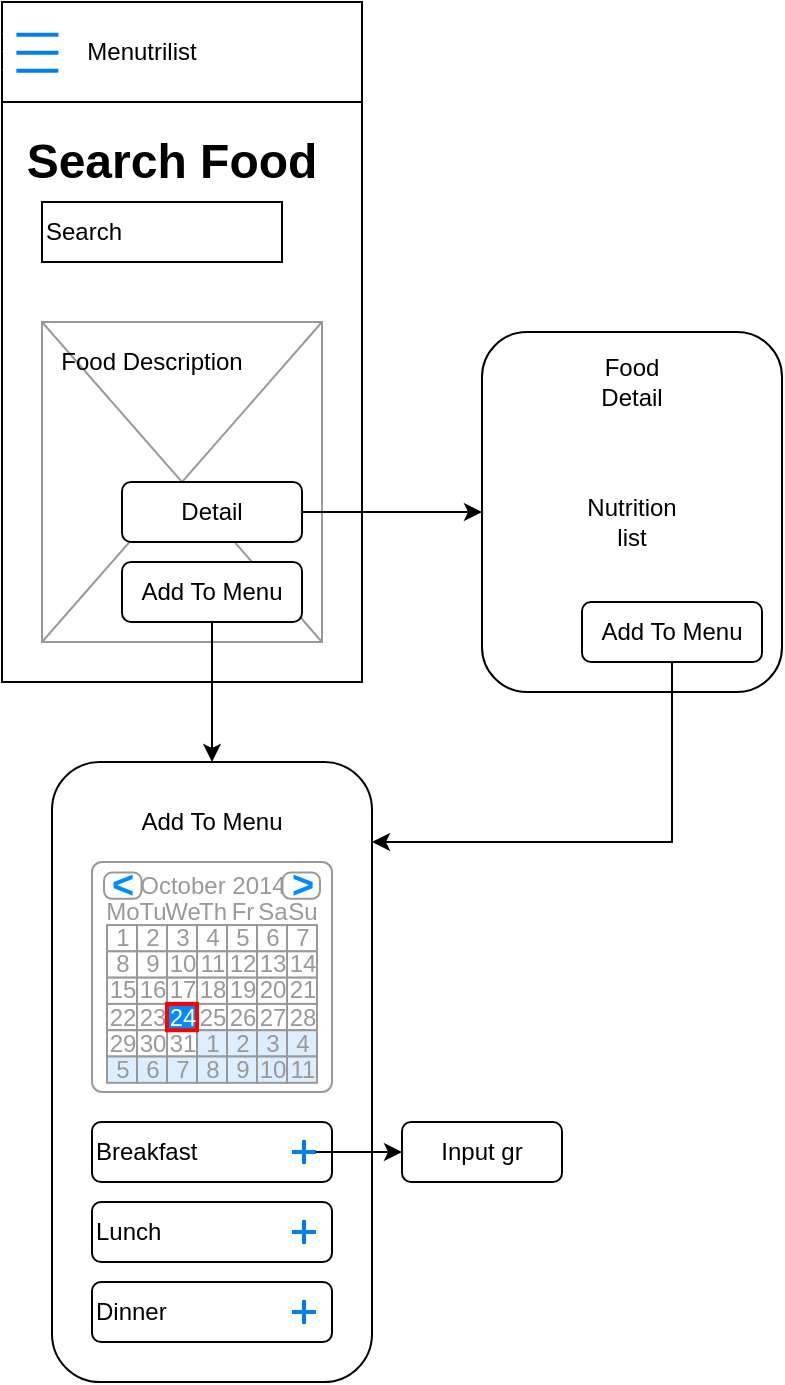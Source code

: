 <mxfile version="13.9.5" type="device"><diagram id="2GQPeQamYAKLokm9fU1y" name="Page-1"><mxGraphModel dx="1108" dy="550" grid="1" gridSize="10" guides="1" tooltips="1" connect="1" arrows="1" fold="1" page="1" pageScale="1" pageWidth="850" pageHeight="1100" math="0" shadow="0"><root><mxCell id="0"/><mxCell id="1" parent="0"/><mxCell id="xiatY-qr1T2qHxslkEMu-1" value="" style="rounded=0;whiteSpace=wrap;html=1;" vertex="1" parent="1"><mxGeometry x="120" y="40" width="180" height="340" as="geometry"/></mxCell><mxCell id="xiatY-qr1T2qHxslkEMu-2" value="" style="rounded=0;whiteSpace=wrap;html=1;" vertex="1" parent="1"><mxGeometry x="120" y="40" width="180" height="50" as="geometry"/></mxCell><mxCell id="xiatY-qr1T2qHxslkEMu-3" value="" style="html=1;verticalLabelPosition=bottom;align=center;labelBackgroundColor=#ffffff;verticalAlign=top;strokeWidth=2;strokeColor=#0080F0;shadow=0;dashed=0;shape=mxgraph.ios7.icons.most_viewed;pointerEvents=1" vertex="1" parent="1"><mxGeometry x="120" y="54" width="28.2" height="22.8" as="geometry"/></mxCell><mxCell id="xiatY-qr1T2qHxslkEMu-4" value="Menutrilist" style="text;html=1;strokeColor=none;fillColor=none;align=center;verticalAlign=middle;whiteSpace=wrap;rounded=0;" vertex="1" parent="1"><mxGeometry x="160" y="55" width="60" height="20" as="geometry"/></mxCell><mxCell id="xiatY-qr1T2qHxslkEMu-5" value="&lt;font style=&quot;font-size: 24px&quot;&gt;&lt;b&gt;Search Food&lt;/b&gt;&lt;/font&gt;" style="text;html=1;strokeColor=none;fillColor=none;align=center;verticalAlign=middle;whiteSpace=wrap;rounded=0;" vertex="1" parent="1"><mxGeometry x="130" y="110" width="150" height="20" as="geometry"/></mxCell><mxCell id="xiatY-qr1T2qHxslkEMu-6" value="Search" style="rounded=0;whiteSpace=wrap;html=1;align=left;" vertex="1" parent="1"><mxGeometry x="140" y="140" width="120" height="30" as="geometry"/></mxCell><mxCell id="xiatY-qr1T2qHxslkEMu-7" value="" style="verticalLabelPosition=bottom;shadow=0;dashed=0;align=center;html=1;verticalAlign=top;strokeWidth=1;shape=mxgraph.mockup.graphics.simpleIcon;strokeColor=#999999;" vertex="1" parent="1"><mxGeometry x="140" y="200" width="140" height="160" as="geometry"/></mxCell><mxCell id="xiatY-qr1T2qHxslkEMu-81" style="edgeStyle=orthogonalEdgeStyle;rounded=0;orthogonalLoop=1;jettySize=auto;html=1;" edge="1" parent="1" source="xiatY-qr1T2qHxslkEMu-9" target="xiatY-qr1T2qHxslkEMu-18"><mxGeometry relative="1" as="geometry"/></mxCell><mxCell id="xiatY-qr1T2qHxslkEMu-9" value="Add To Menu" style="rounded=1;whiteSpace=wrap;html=1;" vertex="1" parent="1"><mxGeometry x="180" y="320" width="90" height="30" as="geometry"/></mxCell><mxCell id="xiatY-qr1T2qHxslkEMu-10" value="Food Description" style="text;html=1;strokeColor=none;fillColor=none;align=center;verticalAlign=middle;whiteSpace=wrap;rounded=0;" vertex="1" parent="1"><mxGeometry x="140" y="210" width="110" height="20" as="geometry"/></mxCell><mxCell id="xiatY-qr1T2qHxslkEMu-17" style="edgeStyle=orthogonalEdgeStyle;rounded=0;orthogonalLoop=1;jettySize=auto;html=1;" edge="1" parent="1" source="xiatY-qr1T2qHxslkEMu-11" target="xiatY-qr1T2qHxslkEMu-13"><mxGeometry relative="1" as="geometry"/></mxCell><mxCell id="xiatY-qr1T2qHxslkEMu-11" value="Detail" style="rounded=1;whiteSpace=wrap;html=1;" vertex="1" parent="1"><mxGeometry x="180" y="280" width="90" height="30" as="geometry"/></mxCell><mxCell id="xiatY-qr1T2qHxslkEMu-13" value="" style="rounded=1;whiteSpace=wrap;html=1;" vertex="1" parent="1"><mxGeometry x="360" y="205" width="150" height="180" as="geometry"/></mxCell><mxCell id="xiatY-qr1T2qHxslkEMu-15" value="Food Detail" style="text;html=1;strokeColor=none;fillColor=none;align=center;verticalAlign=middle;whiteSpace=wrap;rounded=0;" vertex="1" parent="1"><mxGeometry x="415" y="220" width="40" height="20" as="geometry"/></mxCell><mxCell id="xiatY-qr1T2qHxslkEMu-16" value="Nutrition list" style="text;html=1;strokeColor=none;fillColor=none;align=center;verticalAlign=middle;whiteSpace=wrap;rounded=0;" vertex="1" parent="1"><mxGeometry x="415" y="290" width="40" height="20" as="geometry"/></mxCell><mxCell id="xiatY-qr1T2qHxslkEMu-18" value="" style="rounded=1;whiteSpace=wrap;html=1;" vertex="1" parent="1"><mxGeometry x="145" y="420" width="160" height="310" as="geometry"/></mxCell><mxCell id="xiatY-qr1T2qHxslkEMu-19" value="Add To Menu" style="text;html=1;strokeColor=none;fillColor=none;align=center;verticalAlign=middle;whiteSpace=wrap;rounded=0;" vertex="1" parent="1"><mxGeometry x="185" y="440" width="80" height="20" as="geometry"/></mxCell><mxCell id="xiatY-qr1T2qHxslkEMu-20" value="" style="strokeWidth=1;shadow=0;dashed=0;align=center;html=1;shape=mxgraph.mockup.forms.rrect;rSize=5;strokeColor=#999999;fillColor=#ffffff;" vertex="1" parent="1"><mxGeometry x="165" y="470" width="120" height="115" as="geometry"/></mxCell><mxCell id="xiatY-qr1T2qHxslkEMu-21" value="October 2014" style="strokeWidth=1;shadow=0;dashed=0;align=center;html=1;shape=mxgraph.mockup.forms.anchor;fontColor=#999999;" vertex="1" parent="xiatY-qr1T2qHxslkEMu-20"><mxGeometry x="22.5" y="5.257" width="75" height="13.143" as="geometry"/></mxCell><mxCell id="xiatY-qr1T2qHxslkEMu-22" value="&lt;" style="strokeWidth=1;shadow=0;dashed=0;align=center;html=1;shape=mxgraph.mockup.forms.rrect;rSize=4;strokeColor=#999999;fontColor=#008cff;fontSize=19;fontStyle=1;" vertex="1" parent="xiatY-qr1T2qHxslkEMu-20"><mxGeometry x="6" y="5.257" width="18.75" height="13.143" as="geometry"/></mxCell><mxCell id="xiatY-qr1T2qHxslkEMu-23" value="&gt;" style="strokeWidth=1;shadow=0;dashed=0;align=center;html=1;shape=mxgraph.mockup.forms.rrect;rSize=4;strokeColor=#999999;fontColor=#008cff;fontSize=19;fontStyle=1;" vertex="1" parent="xiatY-qr1T2qHxslkEMu-20"><mxGeometry x="95.25" y="5.257" width="18.75" height="13.143" as="geometry"/></mxCell><mxCell id="xiatY-qr1T2qHxslkEMu-24" value="Mo" style="strokeWidth=1;shadow=0;dashed=0;align=center;html=1;shape=mxgraph.mockup.forms.anchor;fontColor=#999999;" vertex="1" parent="xiatY-qr1T2qHxslkEMu-20"><mxGeometry x="7.5" y="18.4" width="15" height="13.143" as="geometry"/></mxCell><mxCell id="xiatY-qr1T2qHxslkEMu-25" value="Tu" style="strokeWidth=1;shadow=0;dashed=0;align=center;html=1;shape=mxgraph.mockup.forms.anchor;fontColor=#999999;" vertex="1" parent="xiatY-qr1T2qHxslkEMu-20"><mxGeometry x="22.5" y="18.4" width="15" height="13.143" as="geometry"/></mxCell><mxCell id="xiatY-qr1T2qHxslkEMu-26" value="We" style="strokeWidth=1;shadow=0;dashed=0;align=center;html=1;shape=mxgraph.mockup.forms.anchor;fontColor=#999999;" vertex="1" parent="xiatY-qr1T2qHxslkEMu-20"><mxGeometry x="37.5" y="18.4" width="15" height="13.143" as="geometry"/></mxCell><mxCell id="xiatY-qr1T2qHxslkEMu-27" value="Th" style="strokeWidth=1;shadow=0;dashed=0;align=center;html=1;shape=mxgraph.mockup.forms.anchor;fontColor=#999999;" vertex="1" parent="xiatY-qr1T2qHxslkEMu-20"><mxGeometry x="52.5" y="18.4" width="15" height="13.143" as="geometry"/></mxCell><mxCell id="xiatY-qr1T2qHxslkEMu-28" value="Fr" style="strokeWidth=1;shadow=0;dashed=0;align=center;html=1;shape=mxgraph.mockup.forms.anchor;fontColor=#999999;" vertex="1" parent="xiatY-qr1T2qHxslkEMu-20"><mxGeometry x="67.5" y="18.4" width="15" height="13.143" as="geometry"/></mxCell><mxCell id="xiatY-qr1T2qHxslkEMu-29" value="Sa" style="strokeWidth=1;shadow=0;dashed=0;align=center;html=1;shape=mxgraph.mockup.forms.anchor;fontColor=#999999;" vertex="1" parent="xiatY-qr1T2qHxslkEMu-20"><mxGeometry x="82.5" y="18.4" width="15" height="13.143" as="geometry"/></mxCell><mxCell id="xiatY-qr1T2qHxslkEMu-30" value="Su" style="strokeWidth=1;shadow=0;dashed=0;align=center;html=1;shape=mxgraph.mockup.forms.anchor;fontColor=#999999;" vertex="1" parent="xiatY-qr1T2qHxslkEMu-20"><mxGeometry x="97.5" y="18.4" width="15" height="13.143" as="geometry"/></mxCell><mxCell id="xiatY-qr1T2qHxslkEMu-31" value="1" style="strokeWidth=1;shadow=0;dashed=0;align=center;html=1;shape=mxgraph.mockup.forms.rrect;rSize=0;strokeColor=#999999;fontColor=#999999;" vertex="1" parent="xiatY-qr1T2qHxslkEMu-20"><mxGeometry x="7.5" y="31.543" width="15" height="13.143" as="geometry"/></mxCell><mxCell id="xiatY-qr1T2qHxslkEMu-32" value="2" style="strokeWidth=1;shadow=0;dashed=0;align=center;html=1;shape=mxgraph.mockup.forms.rrect;rSize=0;strokeColor=#999999;fontColor=#999999;" vertex="1" parent="xiatY-qr1T2qHxslkEMu-20"><mxGeometry x="22.5" y="31.543" width="15" height="13.143" as="geometry"/></mxCell><mxCell id="xiatY-qr1T2qHxslkEMu-33" value="3" style="strokeWidth=1;shadow=0;dashed=0;align=center;html=1;shape=mxgraph.mockup.forms.rrect;rSize=0;strokeColor=#999999;fontColor=#999999;" vertex="1" parent="xiatY-qr1T2qHxslkEMu-20"><mxGeometry x="37.5" y="31.543" width="15" height="13.143" as="geometry"/></mxCell><mxCell id="xiatY-qr1T2qHxslkEMu-34" value="4" style="strokeWidth=1;shadow=0;dashed=0;align=center;html=1;shape=mxgraph.mockup.forms.rrect;rSize=0;strokeColor=#999999;fontColor=#999999;" vertex="1" parent="xiatY-qr1T2qHxslkEMu-20"><mxGeometry x="52.5" y="31.543" width="15" height="13.143" as="geometry"/></mxCell><mxCell id="xiatY-qr1T2qHxslkEMu-35" value="5" style="strokeWidth=1;shadow=0;dashed=0;align=center;html=1;shape=mxgraph.mockup.forms.rrect;rSize=0;strokeColor=#999999;fontColor=#999999;" vertex="1" parent="xiatY-qr1T2qHxslkEMu-20"><mxGeometry x="67.5" y="31.543" width="15" height="13.143" as="geometry"/></mxCell><mxCell id="xiatY-qr1T2qHxslkEMu-36" value="6" style="strokeWidth=1;shadow=0;dashed=0;align=center;html=1;shape=mxgraph.mockup.forms.rrect;rSize=0;strokeColor=#999999;fontColor=#999999;" vertex="1" parent="xiatY-qr1T2qHxslkEMu-20"><mxGeometry x="82.5" y="31.543" width="15" height="13.143" as="geometry"/></mxCell><mxCell id="xiatY-qr1T2qHxslkEMu-37" value="7" style="strokeWidth=1;shadow=0;dashed=0;align=center;html=1;shape=mxgraph.mockup.forms.rrect;rSize=0;strokeColor=#999999;fontColor=#999999;" vertex="1" parent="xiatY-qr1T2qHxslkEMu-20"><mxGeometry x="97.5" y="31.543" width="15" height="13.143" as="geometry"/></mxCell><mxCell id="xiatY-qr1T2qHxslkEMu-38" value="8" style="strokeWidth=1;shadow=0;dashed=0;align=center;html=1;shape=mxgraph.mockup.forms.rrect;rSize=0;strokeColor=#999999;fontColor=#999999;" vertex="1" parent="xiatY-qr1T2qHxslkEMu-20"><mxGeometry x="7.5" y="44.686" width="15" height="13.143" as="geometry"/></mxCell><mxCell id="xiatY-qr1T2qHxslkEMu-39" value="9" style="strokeWidth=1;shadow=0;dashed=0;align=center;html=1;shape=mxgraph.mockup.forms.rrect;rSize=0;strokeColor=#999999;fontColor=#999999;" vertex="1" parent="xiatY-qr1T2qHxslkEMu-20"><mxGeometry x="22.5" y="44.686" width="15" height="13.143" as="geometry"/></mxCell><mxCell id="xiatY-qr1T2qHxslkEMu-40" value="10" style="strokeWidth=1;shadow=0;dashed=0;align=center;html=1;shape=mxgraph.mockup.forms.rrect;rSize=0;strokeColor=#999999;fontColor=#999999;" vertex="1" parent="xiatY-qr1T2qHxslkEMu-20"><mxGeometry x="37.5" y="44.686" width="15" height="13.143" as="geometry"/></mxCell><mxCell id="xiatY-qr1T2qHxslkEMu-41" value="11" style="strokeWidth=1;shadow=0;dashed=0;align=center;html=1;shape=mxgraph.mockup.forms.rrect;rSize=0;strokeColor=#999999;fontColor=#999999;" vertex="1" parent="xiatY-qr1T2qHxslkEMu-20"><mxGeometry x="52.5" y="44.686" width="15" height="13.143" as="geometry"/></mxCell><mxCell id="xiatY-qr1T2qHxslkEMu-42" value="12" style="strokeWidth=1;shadow=0;dashed=0;align=center;html=1;shape=mxgraph.mockup.forms.rrect;rSize=0;strokeColor=#999999;fontColor=#999999;" vertex="1" parent="xiatY-qr1T2qHxslkEMu-20"><mxGeometry x="67.5" y="44.686" width="15" height="13.143" as="geometry"/></mxCell><mxCell id="xiatY-qr1T2qHxslkEMu-43" value="13" style="strokeWidth=1;shadow=0;dashed=0;align=center;html=1;shape=mxgraph.mockup.forms.rrect;rSize=0;strokeColor=#999999;fontColor=#999999;" vertex="1" parent="xiatY-qr1T2qHxslkEMu-20"><mxGeometry x="82.5" y="44.686" width="15" height="13.143" as="geometry"/></mxCell><mxCell id="xiatY-qr1T2qHxslkEMu-44" value="14" style="strokeWidth=1;shadow=0;dashed=0;align=center;html=1;shape=mxgraph.mockup.forms.rrect;rSize=0;strokeColor=#999999;fontColor=#999999;" vertex="1" parent="xiatY-qr1T2qHxslkEMu-20"><mxGeometry x="97.5" y="44.686" width="15" height="13.143" as="geometry"/></mxCell><mxCell id="xiatY-qr1T2qHxslkEMu-45" value="15" style="strokeWidth=1;shadow=0;dashed=0;align=center;html=1;shape=mxgraph.mockup.forms.rrect;rSize=0;strokeColor=#999999;fontColor=#999999;" vertex="1" parent="xiatY-qr1T2qHxslkEMu-20"><mxGeometry x="7.5" y="57.829" width="15" height="13.143" as="geometry"/></mxCell><mxCell id="xiatY-qr1T2qHxslkEMu-46" value="16" style="strokeWidth=1;shadow=0;dashed=0;align=center;html=1;shape=mxgraph.mockup.forms.rrect;rSize=0;strokeColor=#999999;fontColor=#999999;" vertex="1" parent="xiatY-qr1T2qHxslkEMu-20"><mxGeometry x="22.5" y="57.829" width="15" height="13.143" as="geometry"/></mxCell><mxCell id="xiatY-qr1T2qHxslkEMu-47" value="17" style="strokeWidth=1;shadow=0;dashed=0;align=center;html=1;shape=mxgraph.mockup.forms.rrect;rSize=0;strokeColor=#999999;fontColor=#999999;" vertex="1" parent="xiatY-qr1T2qHxslkEMu-20"><mxGeometry x="37.5" y="57.829" width="15" height="13.143" as="geometry"/></mxCell><mxCell id="xiatY-qr1T2qHxslkEMu-48" value="18" style="strokeWidth=1;shadow=0;dashed=0;align=center;html=1;shape=mxgraph.mockup.forms.rrect;rSize=0;strokeColor=#999999;fontColor=#999999;" vertex="1" parent="xiatY-qr1T2qHxslkEMu-20"><mxGeometry x="52.5" y="57.829" width="15" height="13.143" as="geometry"/></mxCell><mxCell id="xiatY-qr1T2qHxslkEMu-49" value="19" style="strokeWidth=1;shadow=0;dashed=0;align=center;html=1;shape=mxgraph.mockup.forms.rrect;rSize=0;strokeColor=#999999;fontColor=#999999;" vertex="1" parent="xiatY-qr1T2qHxslkEMu-20"><mxGeometry x="67.5" y="57.829" width="15" height="13.143" as="geometry"/></mxCell><mxCell id="xiatY-qr1T2qHxslkEMu-50" value="20" style="strokeWidth=1;shadow=0;dashed=0;align=center;html=1;shape=mxgraph.mockup.forms.rrect;rSize=0;strokeColor=#999999;fontColor=#999999;" vertex="1" parent="xiatY-qr1T2qHxslkEMu-20"><mxGeometry x="82.5" y="57.829" width="15" height="13.143" as="geometry"/></mxCell><mxCell id="xiatY-qr1T2qHxslkEMu-51" value="21" style="strokeWidth=1;shadow=0;dashed=0;align=center;html=1;shape=mxgraph.mockup.forms.rrect;rSize=0;strokeColor=#999999;fontColor=#999999;" vertex="1" parent="xiatY-qr1T2qHxslkEMu-20"><mxGeometry x="97.5" y="57.829" width="15" height="13.143" as="geometry"/></mxCell><mxCell id="xiatY-qr1T2qHxslkEMu-52" value="22" style="strokeWidth=1;shadow=0;dashed=0;align=center;html=1;shape=mxgraph.mockup.forms.rrect;rSize=0;strokeColor=#999999;fontColor=#999999;" vertex="1" parent="xiatY-qr1T2qHxslkEMu-20"><mxGeometry x="7.5" y="70.971" width="15" height="13.143" as="geometry"/></mxCell><mxCell id="xiatY-qr1T2qHxslkEMu-53" value="23" style="strokeWidth=1;shadow=0;dashed=0;align=center;html=1;shape=mxgraph.mockup.forms.rrect;rSize=0;strokeColor=#999999;fontColor=#999999;" vertex="1" parent="xiatY-qr1T2qHxslkEMu-20"><mxGeometry x="22.5" y="70.971" width="15" height="13.143" as="geometry"/></mxCell><mxCell id="xiatY-qr1T2qHxslkEMu-54" value="25" style="strokeWidth=1;shadow=0;dashed=0;align=center;html=1;shape=mxgraph.mockup.forms.rrect;rSize=0;strokeColor=#999999;fontColor=#999999;" vertex="1" parent="xiatY-qr1T2qHxslkEMu-20"><mxGeometry x="52.5" y="70.971" width="15" height="13.143" as="geometry"/></mxCell><mxCell id="xiatY-qr1T2qHxslkEMu-55" value="26" style="strokeWidth=1;shadow=0;dashed=0;align=center;html=1;shape=mxgraph.mockup.forms.rrect;rSize=0;strokeColor=#999999;fontColor=#999999;" vertex="1" parent="xiatY-qr1T2qHxslkEMu-20"><mxGeometry x="67.5" y="70.971" width="15" height="13.143" as="geometry"/></mxCell><mxCell id="xiatY-qr1T2qHxslkEMu-56" value="27" style="strokeWidth=1;shadow=0;dashed=0;align=center;html=1;shape=mxgraph.mockup.forms.rrect;rSize=0;strokeColor=#999999;fontColor=#999999;" vertex="1" parent="xiatY-qr1T2qHxslkEMu-20"><mxGeometry x="82.5" y="70.971" width="15" height="13.143" as="geometry"/></mxCell><mxCell id="xiatY-qr1T2qHxslkEMu-57" value="28" style="strokeWidth=1;shadow=0;dashed=0;align=center;html=1;shape=mxgraph.mockup.forms.rrect;rSize=0;strokeColor=#999999;fontColor=#999999;" vertex="1" parent="xiatY-qr1T2qHxslkEMu-20"><mxGeometry x="97.5" y="70.971" width="15" height="13.143" as="geometry"/></mxCell><mxCell id="xiatY-qr1T2qHxslkEMu-58" value="29" style="strokeWidth=1;shadow=0;dashed=0;align=center;html=1;shape=mxgraph.mockup.forms.rrect;rSize=0;strokeColor=#999999;fontColor=#999999;" vertex="1" parent="xiatY-qr1T2qHxslkEMu-20"><mxGeometry x="7.5" y="84.114" width="15" height="13.143" as="geometry"/></mxCell><mxCell id="xiatY-qr1T2qHxslkEMu-59" value="30" style="strokeWidth=1;shadow=0;dashed=0;align=center;html=1;shape=mxgraph.mockup.forms.rrect;rSize=0;strokeColor=#999999;fontColor=#999999;" vertex="1" parent="xiatY-qr1T2qHxslkEMu-20"><mxGeometry x="22.5" y="84.114" width="15" height="13.143" as="geometry"/></mxCell><mxCell id="xiatY-qr1T2qHxslkEMu-60" value="31" style="strokeWidth=1;shadow=0;dashed=0;align=center;html=1;shape=mxgraph.mockup.forms.rrect;rSize=0;strokeColor=#999999;fontColor=#999999;" vertex="1" parent="xiatY-qr1T2qHxslkEMu-20"><mxGeometry x="37.5" y="84.114" width="15" height="13.143" as="geometry"/></mxCell><mxCell id="xiatY-qr1T2qHxslkEMu-61" value="1" style="strokeWidth=1;shadow=0;dashed=0;align=center;html=1;shape=mxgraph.mockup.forms.rrect;rSize=0;strokeColor=#999999;fontColor=#999999;fillColor=#ddeeff;" vertex="1" parent="xiatY-qr1T2qHxslkEMu-20"><mxGeometry x="52.5" y="84.114" width="15" height="13.143" as="geometry"/></mxCell><mxCell id="xiatY-qr1T2qHxslkEMu-62" value="2" style="strokeWidth=1;shadow=0;dashed=0;align=center;html=1;shape=mxgraph.mockup.forms.rrect;rSize=0;strokeColor=#999999;fontColor=#999999;fillColor=#ddeeff;" vertex="1" parent="xiatY-qr1T2qHxslkEMu-20"><mxGeometry x="67.5" y="84.114" width="15" height="13.143" as="geometry"/></mxCell><mxCell id="xiatY-qr1T2qHxslkEMu-63" value="3" style="strokeWidth=1;shadow=0;dashed=0;align=center;html=1;shape=mxgraph.mockup.forms.rrect;rSize=0;strokeColor=#999999;fontColor=#999999;fillColor=#ddeeff;" vertex="1" parent="xiatY-qr1T2qHxslkEMu-20"><mxGeometry x="82.5" y="84.114" width="15" height="13.143" as="geometry"/></mxCell><mxCell id="xiatY-qr1T2qHxslkEMu-64" value="4" style="strokeWidth=1;shadow=0;dashed=0;align=center;html=1;shape=mxgraph.mockup.forms.rrect;rSize=0;strokeColor=#999999;fontColor=#999999;fillColor=#ddeeff;" vertex="1" parent="xiatY-qr1T2qHxslkEMu-20"><mxGeometry x="97.5" y="84.114" width="15" height="13.143" as="geometry"/></mxCell><mxCell id="xiatY-qr1T2qHxslkEMu-65" value="5" style="strokeWidth=1;shadow=0;dashed=0;align=center;html=1;shape=mxgraph.mockup.forms.rrect;rSize=0;strokeColor=#999999;fontColor=#999999;fillColor=#ddeeff;" vertex="1" parent="xiatY-qr1T2qHxslkEMu-20"><mxGeometry x="7.5" y="97.257" width="15" height="13.143" as="geometry"/></mxCell><mxCell id="xiatY-qr1T2qHxslkEMu-66" value="6" style="strokeWidth=1;shadow=0;dashed=0;align=center;html=1;shape=mxgraph.mockup.forms.rrect;rSize=0;strokeColor=#999999;fontColor=#999999;fillColor=#ddeeff;" vertex="1" parent="xiatY-qr1T2qHxslkEMu-20"><mxGeometry x="22.5" y="97.257" width="15" height="13.143" as="geometry"/></mxCell><mxCell id="xiatY-qr1T2qHxslkEMu-67" value="7" style="strokeWidth=1;shadow=0;dashed=0;align=center;html=1;shape=mxgraph.mockup.forms.rrect;rSize=0;strokeColor=#999999;fontColor=#999999;fillColor=#ddeeff;" vertex="1" parent="xiatY-qr1T2qHxslkEMu-20"><mxGeometry x="37.5" y="97.257" width="15" height="13.143" as="geometry"/></mxCell><mxCell id="xiatY-qr1T2qHxslkEMu-68" value="8" style="strokeWidth=1;shadow=0;dashed=0;align=center;html=1;shape=mxgraph.mockup.forms.rrect;rSize=0;strokeColor=#999999;fontColor=#999999;fillColor=#ddeeff;" vertex="1" parent="xiatY-qr1T2qHxslkEMu-20"><mxGeometry x="52.5" y="97.257" width="15" height="13.143" as="geometry"/></mxCell><mxCell id="xiatY-qr1T2qHxslkEMu-69" value="9" style="strokeWidth=1;shadow=0;dashed=0;align=center;html=1;shape=mxgraph.mockup.forms.rrect;rSize=0;strokeColor=#999999;fontColor=#999999;fillColor=#ddeeff;" vertex="1" parent="xiatY-qr1T2qHxslkEMu-20"><mxGeometry x="67.5" y="97.257" width="15" height="13.143" as="geometry"/></mxCell><mxCell id="xiatY-qr1T2qHxslkEMu-70" value="10" style="strokeWidth=1;shadow=0;dashed=0;align=center;html=1;shape=mxgraph.mockup.forms.rrect;rSize=0;strokeColor=#999999;fontColor=#999999;fillColor=#ddeeff;" vertex="1" parent="xiatY-qr1T2qHxslkEMu-20"><mxGeometry x="82.5" y="97.257" width="15" height="13.143" as="geometry"/></mxCell><mxCell id="xiatY-qr1T2qHxslkEMu-71" value="11" style="strokeWidth=1;shadow=0;dashed=0;align=center;html=1;shape=mxgraph.mockup.forms.rrect;rSize=0;strokeColor=#999999;fontColor=#999999;fillColor=#ddeeff;" vertex="1" parent="xiatY-qr1T2qHxslkEMu-20"><mxGeometry x="97.5" y="97.257" width="15" height="13.143" as="geometry"/></mxCell><mxCell id="xiatY-qr1T2qHxslkEMu-72" value="24" style="strokeWidth=1;shadow=0;dashed=0;align=center;html=1;shape=mxgraph.mockup.forms.rrect;rSize=0;strokeColor=#ff0000;fontColor=#ffffff;strokeWidth=2;fillColor=#008cff;" vertex="1" parent="xiatY-qr1T2qHxslkEMu-20"><mxGeometry x="37.5" y="70.971" width="15" height="13.143" as="geometry"/></mxCell><mxCell id="xiatY-qr1T2qHxslkEMu-73" value="Breakfast" style="rounded=1;whiteSpace=wrap;html=1;align=left;" vertex="1" parent="1"><mxGeometry x="165" y="600" width="120" height="30" as="geometry"/></mxCell><mxCell id="xiatY-qr1T2qHxslkEMu-76" value="Lunch" style="rounded=1;whiteSpace=wrap;html=1;align=left;" vertex="1" parent="1"><mxGeometry x="165" y="640" width="120" height="30" as="geometry"/></mxCell><mxCell id="xiatY-qr1T2qHxslkEMu-77" value="Dinner" style="rounded=1;whiteSpace=wrap;html=1;align=left;" vertex="1" parent="1"><mxGeometry x="165" y="680" width="120" height="30" as="geometry"/></mxCell><mxCell id="xiatY-qr1T2qHxslkEMu-85" style="edgeStyle=orthogonalEdgeStyle;rounded=0;orthogonalLoop=1;jettySize=auto;html=1;" edge="1" parent="1" source="xiatY-qr1T2qHxslkEMu-78" target="xiatY-qr1T2qHxslkEMu-84"><mxGeometry relative="1" as="geometry"/></mxCell><mxCell id="xiatY-qr1T2qHxslkEMu-78" value="" style="html=1;verticalLabelPosition=bottom;labelBackgroundColor=#ffffff;verticalAlign=top;shadow=0;dashed=0;strokeWidth=2;shape=mxgraph.ios7.misc.flagged;strokeColor=#0080f0;" vertex="1" parent="1"><mxGeometry x="265" y="609" width="12" height="12" as="geometry"/></mxCell><mxCell id="xiatY-qr1T2qHxslkEMu-79" value="" style="html=1;verticalLabelPosition=bottom;labelBackgroundColor=#ffffff;verticalAlign=top;shadow=0;dashed=0;strokeWidth=2;shape=mxgraph.ios7.misc.flagged;strokeColor=#0080f0;" vertex="1" parent="1"><mxGeometry x="265" y="649" width="12" height="12" as="geometry"/></mxCell><mxCell id="xiatY-qr1T2qHxslkEMu-80" value="" style="html=1;verticalLabelPosition=bottom;labelBackgroundColor=#ffffff;verticalAlign=top;shadow=0;dashed=0;strokeWidth=2;shape=mxgraph.ios7.misc.flagged;strokeColor=#0080f0;" vertex="1" parent="1"><mxGeometry x="265" y="689" width="12" height="12" as="geometry"/></mxCell><mxCell id="xiatY-qr1T2qHxslkEMu-83" style="edgeStyle=orthogonalEdgeStyle;rounded=0;orthogonalLoop=1;jettySize=auto;html=1;" edge="1" parent="1" source="xiatY-qr1T2qHxslkEMu-82" target="xiatY-qr1T2qHxslkEMu-18"><mxGeometry relative="1" as="geometry"><Array as="points"><mxPoint x="455" y="460"/></Array></mxGeometry></mxCell><mxCell id="xiatY-qr1T2qHxslkEMu-82" value="Add To Menu" style="rounded=1;whiteSpace=wrap;html=1;" vertex="1" parent="1"><mxGeometry x="410" y="340" width="90" height="30" as="geometry"/></mxCell><mxCell id="xiatY-qr1T2qHxslkEMu-84" value="Input gr" style="rounded=1;whiteSpace=wrap;html=1;" vertex="1" parent="1"><mxGeometry x="320" y="600" width="80" height="30" as="geometry"/></mxCell></root></mxGraphModel></diagram></mxfile>
